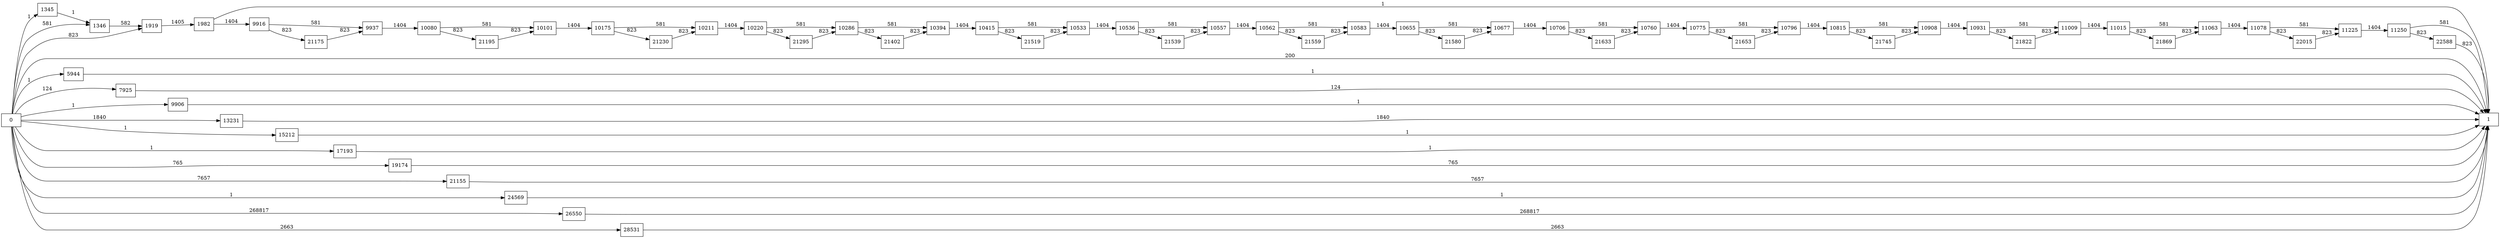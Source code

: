 digraph {
	graph [rankdir=LR]
	node [shape=rectangle]
	1345 -> 1346 [label=1]
	1346 -> 1919 [label=582]
	1919 -> 1982 [label=1405]
	1982 -> 1 [label=1]
	1982 -> 9916 [label=1404]
	5944 -> 1 [label=1]
	7925 -> 1 [label=124]
	9906 -> 1 [label=1]
	9916 -> 9937 [label=581]
	9916 -> 21175 [label=823]
	9937 -> 10080 [label=1404]
	10080 -> 10101 [label=581]
	10080 -> 21195 [label=823]
	10101 -> 10175 [label=1404]
	10175 -> 10211 [label=581]
	10175 -> 21230 [label=823]
	10211 -> 10220 [label=1404]
	10220 -> 10286 [label=581]
	10220 -> 21295 [label=823]
	10286 -> 10394 [label=581]
	10286 -> 21402 [label=823]
	10394 -> 10415 [label=1404]
	10415 -> 10533 [label=581]
	10415 -> 21519 [label=823]
	10533 -> 10536 [label=1404]
	10536 -> 10557 [label=581]
	10536 -> 21539 [label=823]
	10557 -> 10562 [label=1404]
	10562 -> 10583 [label=581]
	10562 -> 21559 [label=823]
	10583 -> 10655 [label=1404]
	10655 -> 10677 [label=581]
	10655 -> 21580 [label=823]
	10677 -> 10706 [label=1404]
	10706 -> 10760 [label=581]
	10706 -> 21633 [label=823]
	10760 -> 10775 [label=1404]
	10775 -> 10796 [label=581]
	10775 -> 21653 [label=823]
	10796 -> 10815 [label=1404]
	10815 -> 10908 [label=581]
	10815 -> 21745 [label=823]
	10908 -> 10931 [label=1404]
	10931 -> 11009 [label=581]
	10931 -> 21822 [label=823]
	11009 -> 11015 [label=1404]
	11015 -> 11063 [label=581]
	11015 -> 21869 [label=823]
	11063 -> 11078 [label=1404]
	11078 -> 11225 [label=581]
	11078 -> 22015 [label=823]
	11225 -> 11250 [label=1404]
	11250 -> 1 [label=581]
	11250 -> 22588 [label=823]
	13231 -> 1 [label=1840]
	15212 -> 1 [label=1]
	17193 -> 1 [label=1]
	19174 -> 1 [label=765]
	21155 -> 1 [label=7657]
	21175 -> 9937 [label=823]
	21195 -> 10101 [label=823]
	21230 -> 10211 [label=823]
	21295 -> 10286 [label=823]
	21402 -> 10394 [label=823]
	21519 -> 10533 [label=823]
	21539 -> 10557 [label=823]
	21559 -> 10583 [label=823]
	21580 -> 10677 [label=823]
	21633 -> 10760 [label=823]
	21653 -> 10796 [label=823]
	21745 -> 10908 [label=823]
	21822 -> 11009 [label=823]
	21869 -> 11063 [label=823]
	22015 -> 11225 [label=823]
	22588 -> 1 [label=823]
	24569 -> 1 [label=1]
	26550 -> 1 [label=268817]
	28531 -> 1 [label=2663]
	0 -> 1346 [label=581]
	0 -> 1919 [label=823]
	0 -> 1345 [label=1]
	0 -> 1 [label=200]
	0 -> 5944 [label=1]
	0 -> 7925 [label=124]
	0 -> 9906 [label=1]
	0 -> 13231 [label=1840]
	0 -> 15212 [label=1]
	0 -> 17193 [label=1]
	0 -> 19174 [label=765]
	0 -> 21155 [label=7657]
	0 -> 24569 [label=1]
	0 -> 26550 [label=268817]
	0 -> 28531 [label=2663]
}
